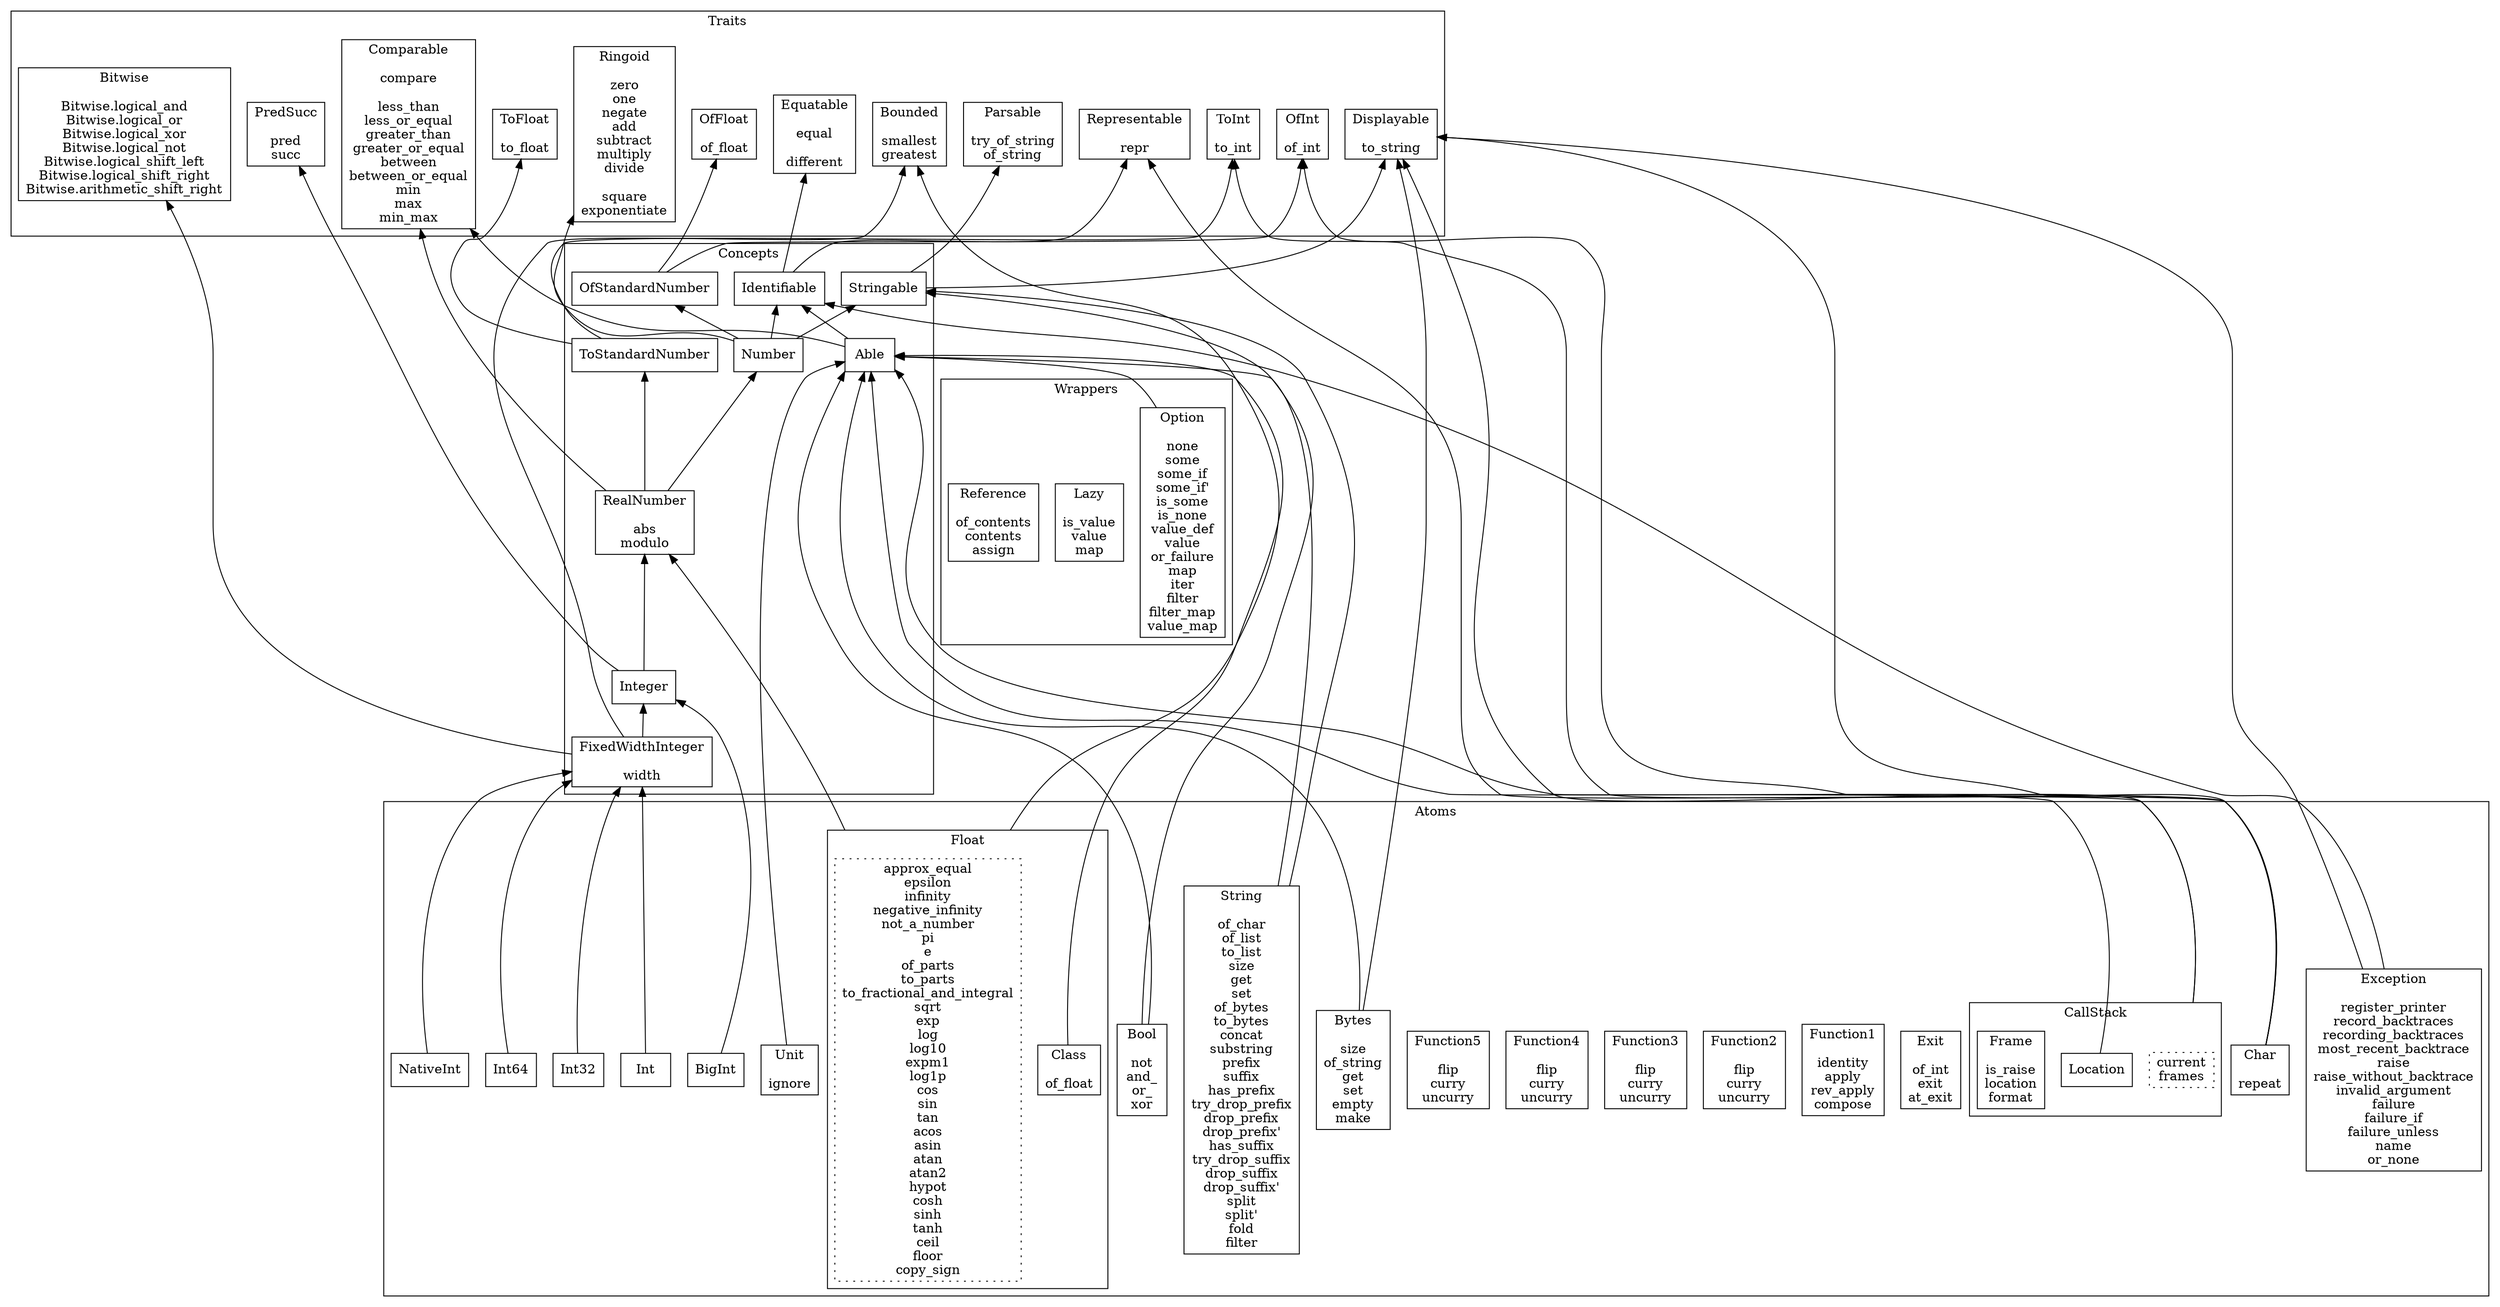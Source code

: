 digraph {
  compound=true
  rankdir="BT"
  node [shape="box"]
  subgraph cluster_Traits {
    label="Traits"
    labelloc="b"
    representable [label="Representable\n\nrepr"]
    equatable [label="Equatable\n\nequal\n\ndifferent"]
    displayable [label="Displayable\n\nto_string"]
    parsable [label="Parsable\n\ntry_of_string\nof_string"]
    comparable [label="Comparable\n\ncompare\n\nless_than\nless_or_equal\ngreater_than\ngreater_or_equal\nbetween\nbetween_or_equal\nmin\nmax\nmin_max"]
    ringoid [label="Ringoid\n\nzero\none\nnegate\nadd\nsubtract\nmultiply\ndivide\n\nsquare\nexponentiate"]
    ofint [label="OfInt\n\nof_int"]
    toint [label="ToInt\n\nto_int"]
    offloat [label="OfFloat\n\nof_float"]
    tofloat [label="ToFloat\n\nto_float"]
    predsucc [label="PredSucc\n\npred\nsucc"]
    bounded [label="Bounded\n\nsmallest\ngreatest"]
    bitwise [label="Bitwise\n\nBitwise.logical_and\nBitwise.logical_or\nBitwise.logical_xor\nBitwise.logical_not\nBitwise.logical_shift_left\nBitwise.logical_shift_right\nBitwise.arithmetic_shift_right"]
  }
  subgraph cluster_Concepts {
    label="Concepts"
    labelloc="b"
    identifiable [label="Identifiable"]
    able [label="Able"]
    stringable [label="Stringable"]
    ofstandardnumber [label="OfStandardNumber"]
    number [label="Number"]
    tostandardnumber [label="ToStandardNumber"]
    realnumber [label="RealNumber\n\nabs\nmodulo"]
    integer [label="Integer"]
    fixedwidthinteger [label="FixedWidthInteger\n\nwidth"]
  }
  subgraph cluster_Atoms {
    label="Atoms"
    labelloc="b"
    subgraph cluster_CallStack {
      label="CallStack"
      labelloc="b"
      callstack [style="dotted",label="current\nframes"]
      location [label="Location"]
      frame [label="Frame\n\nis_raise\nlocation\nformat"]
    }
    exception [label="Exception\n\nregister_printer\nrecord_backtraces\nrecording_backtraces\nmost_recent_backtrace\nraise\nraise_without_backtrace\ninvalid_argument\nfailure\nfailure_if\nfailure_unless\nname\nor_none"]
    exit [label="Exit\n\nof_int\nexit\nat_exit"]
    function1 [label="Function1\n\nidentity\napply\nrev_apply\ncompose"]
    function2 [label="Function2\n\nflip\ncurry\nuncurry"]
    function3 [label="Function3\n\nflip\ncurry\nuncurry"]
    function4 [label="Function4\n\nflip\ncurry\nuncurry"]
    function5 [label="Function5\n\nflip\ncurry\nuncurry"]
    unit [label="Unit\n\nignore"]
    bool [label="Bool\n\nnot\nand_\nor_\nxor"]
    char [label="Char\n\nrepeat"]
    int [label="Int"]
    int32 [label="Int32"]
    int64 [label="Int64"]
    nativeint [label="NativeInt"]
    bigint [label="BigInt"]
    subgraph cluster_Float {
      label="Float"
      labelloc="b"
      float [style="dotted",label="approx_equal\nepsilon\ninfinity\nnegative_infinity\nnot_a_number\npi\ne\nof_parts\nto_parts\nto_fractional_and_integral\nsqrt\nexp\nlog\nlog10\nexpm1\nlog1p\ncos\nsin\ntan\nacos\nasin\natan\natan2\nhypot\ncosh\nsinh\ntanh\nceil\nfloor\ncopy_sign"]
      float_class [label="Class\n\nof_float"]
    }
    string [label="String\n\nof_char\nof_list\nto_list\nsize\nget\nset\nof_bytes\nto_bytes\nconcat\nsubstring\nprefix\nsuffix\nhas_prefix\ntry_drop_prefix\ndrop_prefix\ndrop_prefix'\nhas_suffix\ntry_drop_suffix\ndrop_suffix\ndrop_suffix'\nsplit\nsplit'\nfold\nfilter"]
    bytes [label="Bytes\n\nsize\nof_string\nget\nset\nempty\nmake"]
  }
  subgraph cluster_Wrappers {
    label="Wrappers"
    labelloc="b"
    option [label="Option\n\nnone\nsome\nsome_if\nsome_if'\nis_some\nis_none\nvalue_def\nvalue\nor_failure\nmap\niter\nfilter\nfilter_map\nvalue_map"]
    lazy [label="Lazy\n\nis_value\nvalue\nmap"]
    reference [label="Reference\n\nof_contents\ncontents\nassign"]
  }
  identifiable -> equatable
  identifiable -> representable
  able -> identifiable
  able -> comparable
  stringable -> displayable
  stringable -> parsable
  ofstandardnumber -> ofint
  ofstandardnumber -> offloat
  number -> identifiable
  number -> stringable
  number -> ringoid
  number -> ofstandardnumber
  tostandardnumber -> toint
  tostandardnumber -> tofloat
  realnumber -> number
  realnumber -> comparable
  realnumber -> tostandardnumber
  integer -> realnumber
  integer -> predsucc
  fixedwidthinteger -> integer
  fixedwidthinteger -> bounded
  fixedwidthinteger -> bitwise
  callstack -> displayable [ltail="cluster_CallStack"]
  callstack -> representable [ltail="cluster_CallStack"]
  location -> able
  exception -> identifiable
  exception -> displayable
  unit -> able
  bool -> able
  bool -> stringable
  char -> able
  char -> displayable
  char -> ofint
  char -> toint
  int -> fixedwidthinteger
  int32 -> fixedwidthinteger
  int64 -> fixedwidthinteger
  nativeint -> fixedwidthinteger
  bigint -> integer
  float -> realnumber [ltail="cluster_Float"]
  float -> bounded [ltail="cluster_Float"]
  float_class -> able
  string -> able
  string -> stringable
  bytes -> able
  bytes -> displayable
  option -> able
}

